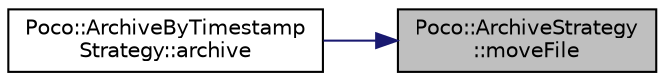 digraph "Poco::ArchiveStrategy::moveFile"
{
 // LATEX_PDF_SIZE
  edge [fontname="Helvetica",fontsize="10",labelfontname="Helvetica",labelfontsize="10"];
  node [fontname="Helvetica",fontsize="10",shape=record];
  rankdir="RL";
  Node1 [label="Poco::ArchiveStrategy\l::moveFile",height=0.2,width=0.4,color="black", fillcolor="grey75", style="filled", fontcolor="black",tooltip="Enables or disables compression of archived files."];
  Node1 -> Node2 [dir="back",color="midnightblue",fontsize="10",style="solid",fontname="Helvetica"];
  Node2 [label="Poco::ArchiveByTimestamp\lStrategy::archive",height=0.2,width=0.4,color="black", fillcolor="white", style="filled",URL="$classPoco_1_1ArchiveByTimestampStrategy.html#a4c7041adef17134cd34ed2d5b78e9306",tooltip=" "];
}
